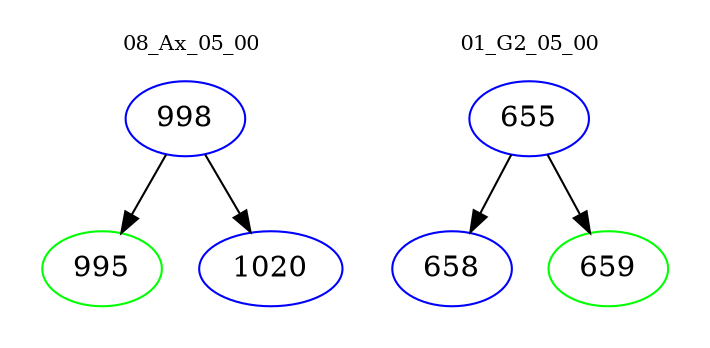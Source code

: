 digraph{
subgraph cluster_0 {
color = white
label = "08_Ax_05_00";
fontsize=10;
T0_998 [label="998", color="blue"]
T0_998 -> T0_995 [color="black"]
T0_995 [label="995", color="green"]
T0_998 -> T0_1020 [color="black"]
T0_1020 [label="1020", color="blue"]
}
subgraph cluster_1 {
color = white
label = "01_G2_05_00";
fontsize=10;
T1_655 [label="655", color="blue"]
T1_655 -> T1_658 [color="black"]
T1_658 [label="658", color="blue"]
T1_655 -> T1_659 [color="black"]
T1_659 [label="659", color="green"]
}
}
